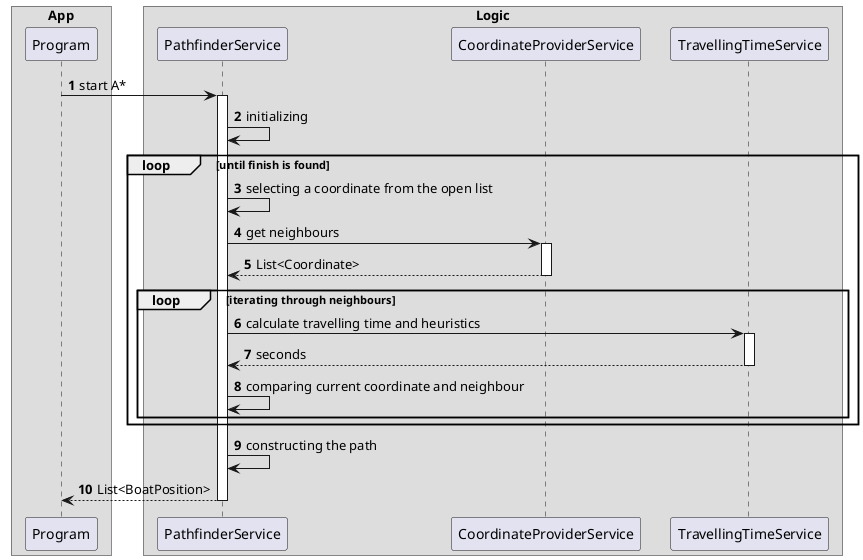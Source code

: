 @startuml
'https://plantuml.com/sequence-diagram

autonumber
skinparam BoxPadding 10
skinparam participantPadding 10


box "App"
        participant Program
endbox
    box "Logic"
    participant PathfinderService
    participant CoordinateProviderService
    participant TravellingTimeService
endbox

Program -> PathfinderService: start A*
activate PathfinderService
    PathfinderService -> PathfinderService: initializing

    loop until finish is found
        PathfinderService -> PathfinderService: selecting a coordinate from the open list
        PathfinderService -> CoordinateProviderService: get neighbours
        activate CoordinateProviderService
            PathfinderService <-- CoordinateProviderService: List<Coordinate>
        deactivate
        loop iterating through neighbours
            PathfinderService -> TravellingTimeService: calculate travelling time and heuristics
            activate TravellingTimeService
                PathfinderService <-- TravellingTimeService: seconds
            deactivate
            PathfinderService -> PathfinderService: comparing current coordinate and neighbour
        end
    end
    
    PathfinderService -> PathfinderService: constructing the path
    Program <-- PathfinderService: List<BoatPosition>
deactivate
 

@enduml